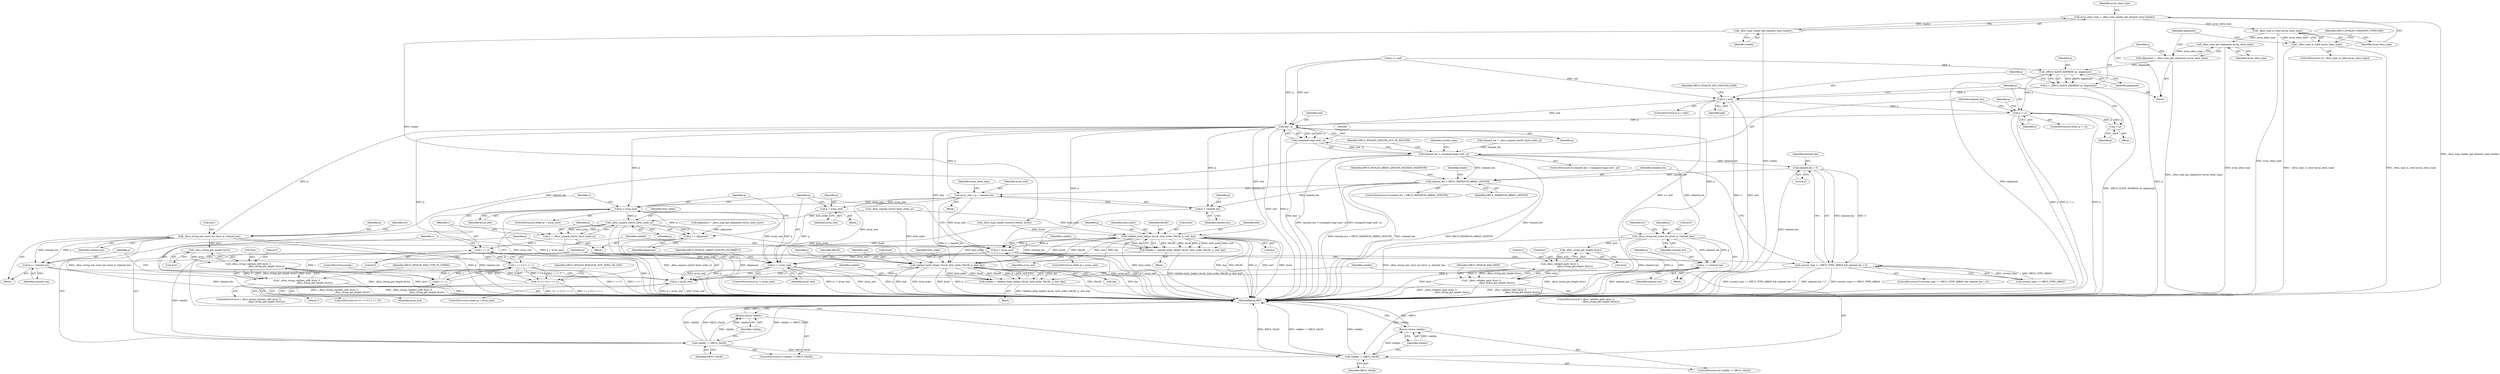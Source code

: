 digraph "0_dbus_7d65a3a6ed8815e34a99c680ac3869fde49dbbd4@API" {
"1000246" [label="(Call,array_elem_type = _dbus_type_reader_get_element_type (reader))"];
"1000248" [label="(Call,_dbus_type_reader_get_element_type (reader))"];
"1000252" [label="(Call,_dbus_type_is_valid (array_elem_type))"];
"1000251" [label="(Call,!_dbus_type_is_valid (array_elem_type))"];
"1000259" [label="(Call,_dbus_type_get_alignment (array_elem_type))"];
"1000257" [label="(Call,alignment = _dbus_type_get_alignment (array_elem_type))"];
"1000263" [label="(Call,_DBUS_ALIGN_ADDRESS (p, alignment))"];
"1000261" [label="(Call,a = _DBUS_ALIGN_ADDRESS (p, alignment))"];
"1000267" [label="(Call,a > end)"];
"1000273" [label="(Call,p != a)"];
"1000284" [label="(Call,++p)"];
"1000291" [label="(Call,end - p)"];
"1000289" [label="(Call,(unsigned long) (end - p))"];
"1000287" [label="(Call,claimed_len > (unsigned long) (end - p))"];
"1000302" [label="(Call,_dbus_string_init_const_len (&str, p, claimed_len))"];
"1000313" [label="(Call,_dbus_string_get_length (&str))"];
"1000309" [label="(Call,_dbus_validate_path (&str, 0,\n                                          _dbus_string_get_length (&str)))"];
"1000308" [label="(Call,!_dbus_validate_path (&str, 0,\n                                          _dbus_string_get_length (&str)))"];
"1000318" [label="(Call,p += claimed_len)"];
"1000455" [label="(Call,p < array_end)"];
"1000461" [label="(Call,validate_body_helper (&sub, byte_order, FALSE, p, end, &p))"];
"1000459" [label="(Call,validity = validate_body_helper (&sub, byte_order, FALSE, p, end, &p))"];
"1000471" [label="(Call,validity != DBUS_VALID)"];
"1000474" [label="(Return,return validity;)"];
"1000328" [label="(Call,_dbus_string_init_const_len (&str, p, claimed_len))"];
"1000339" [label="(Call,_dbus_string_get_length (&str))"];
"1000335" [label="(Call,_dbus_string_validate_utf8 (&str, 0,\n                                                 _dbus_string_get_length (&str)))"];
"1000334" [label="(Call,!_dbus_string_validate_utf8 (&str, 0,\n                                                 _dbus_string_get_length (&str)))"];
"1000344" [label="(Call,p += claimed_len)"];
"1000353" [label="(Call,claimed_len > 0)"];
"1000349" [label="(Call,current_type == DBUS_TYPE_ARRAY && claimed_len > 0)"];
"1000362" [label="(Call,claimed_len > DBUS_MAXIMUM_ARRAY_LENGTH)"];
"1000371" [label="(Call,array_end = p + claimed_len)"];
"1000395" [label="(Call,p < array_end)"];
"1000401" [label="(Call,_dbus_unpack_uint32 (byte_order, p))"];
"1000399" [label="(Call,v = _dbus_unpack_uint32 (byte_order, p))"];
"1000407" [label="(Call,v == 0)"];
"1000406" [label="(Call,v == 0 || v == 1)"];
"1000405" [label="(Call,!(v == 0 || v == 1))"];
"1000410" [label="(Call,v == 1)"];
"1000415" [label="(Call,p += alignment)"];
"1000448" [label="(Call,p != array_end)"];
"1000420" [label="(Call,p = array_end)"];
"1000426" [label="(Call,p < array_end)"];
"1000432" [label="(Call,validate_body_helper (&sub, byte_order, FALSE, p, end, &p))"];
"1000430" [label="(Call,validity = validate_body_helper (&sub, byte_order, FALSE, p, end, &p))"];
"1000442" [label="(Call,validity != DBUS_VALID)"];
"1000445" [label="(Return,return validity;)"];
"1000373" [label="(Call,p + claimed_len)"];
"1000449" [label="(Identifier,p)"];
"1000350" [label="(Call,current_type == DBUS_TYPE_ARRAY)"];
"1000416" [label="(Identifier,p)"];
"1000295" [label="(Identifier,DBUS_INVALID_LENGTH_OUT_OF_BOUNDS)"];
"1000305" [label="(Identifier,p)"];
"1000441" [label="(ControlStructure,if (validity != DBUS_VALID))"];
"1000454" [label="(ControlStructure,while (p < array_end))"];
"1000407" [label="(Call,v == 0)"];
"1000362" [label="(Call,claimed_len > DBUS_MAXIMUM_ARRAY_LENGTH)"];
"1000419" [label="(Block,)"];
"1000466" [label="(Identifier,p)"];
"1000247" [label="(Identifier,array_elem_type)"];
"1000246" [label="(Call,array_elem_type = _dbus_type_reader_get_element_type (reader))"];
"1000253" [label="(Identifier,array_elem_type)"];
"1000276" [label="(Block,)"];
"1000431" [label="(Identifier,validity)"];
"1000368" [label="(Identifier,reader)"];
"1000274" [label="(Identifier,p)"];
"1000458" [label="(Block,)"];
"1000256" [label="(Identifier,DBUS_INVALID_UNKNOWN_TYPECODE)"];
"1000312" [label="(Literal,0)"];
"1000427" [label="(Identifier,p)"];
"1000374" [label="(Identifier,p)"];
"1000308" [label="(Call,!_dbus_validate_path (&str, 0,\n                                          _dbus_string_get_length (&str)))"];
"1000273" [label="(Call,p != a)"];
"1000414" [label="(Identifier,DBUS_INVALID_BOOLEAN_NOT_ZERO_OR_ONE)"];
"1000473" [label="(Identifier,DBUS_VALID)"];
"1000372" [label="(Identifier,array_end)"];
"1000415" [label="(Call,p += alignment)"];
"1000753" [label="(MethodReturn,RET)"];
"1000269" [label="(Identifier,end)"];
"1000361" [label="(ControlStructure,if (claimed_len > DBUS_MAXIMUM_ARRAY_LENGTH))"];
"1000421" [label="(Identifier,p)"];
"1000403" [label="(Identifier,p)"];
"1000336" [label="(Call,&str)"];
"1000288" [label="(Identifier,claimed_len)"];
"1000402" [label="(Identifier,byte_order)"];
"1000343" [label="(Identifier,DBUS_INVALID_BAD_UTF8_IN_STRING)"];
"1000462" [label="(Call,&sub)"];
"1000261" [label="(Call,a = _DBUS_ALIGN_ADDRESS (p, alignment))"];
"1000326" [label="(Block,)"];
"1000410" [label="(Call,v == 1)"];
"1000331" [label="(Identifier,p)"];
"1000442" [label="(Call,validity != DBUS_VALID)"];
"1000333" [label="(ControlStructure,if (!_dbus_string_validate_utf8 (&str, 0,\n                                                 _dbus_string_get_length (&str))))"];
"1000412" [label="(Literal,1)"];
"1000444" [label="(Identifier,DBUS_VALID)"];
"1000275" [label="(Identifier,a)"];
"1000334" [label="(Call,!_dbus_string_validate_utf8 (&str, 0,\n                                                 _dbus_string_get_length (&str)))"];
"1000298" [label="(Identifier,current_type)"];
"1000364" [label="(Identifier,DBUS_MAXIMUM_ARRAY_LENGTH)"];
"1000309" [label="(Call,_dbus_validate_path (&str, 0,\n                                          _dbus_string_get_length (&str)))"];
"1000300" [label="(Block,)"];
"1000345" [label="(Identifier,p)"];
"1000420" [label="(Call,p = array_end)"];
"1000267" [label="(Call,a > end)"];
"1000430" [label="(Call,validity = validate_body_helper (&sub, byte_order, FALSE, p, end, &p))"];
"1000471" [label="(Call,validity != DBUS_VALID)"];
"1000280" [label="(Identifier,p)"];
"1000258" [label="(Identifier,alignment)"];
"1000465" [label="(Identifier,FALSE)"];
"1000398" [label="(Block,)"];
"1000461" [label="(Call,validate_body_helper (&sub, byte_order, FALSE, p, end, &p))"];
"1000317" [label="(Identifier,DBUS_INVALID_BAD_PATH)"];
"1000340" [label="(Call,&str)"];
"1000390" [label="(Call,alignment = _dbus_type_get_alignment (array_elem_type))"];
"1000284" [label="(Call,++p)"];
"1000373" [label="(Call,p + claimed_len)"];
"1000399" [label="(Call,v = _dbus_unpack_uint32 (byte_order, p))"];
"1000337" [label="(Identifier,str)"];
"1000250" [label="(ControlStructure,if (!_dbus_type_is_valid (array_elem_type)))"];
"1000265" [label="(Identifier,alignment)"];
"1000432" [label="(Call,validate_body_helper (&sub, byte_order, FALSE, p, end, &p))"];
"1000332" [label="(Identifier,claimed_len)"];
"1000446" [label="(Identifier,validity)"];
"1000452" [label="(Identifier,DBUS_INVALID_ARRAY_LENGTH_INCORRECT)"];
"1000314" [label="(Call,&str)"];
"1000460" [label="(Identifier,validity)"];
"1000230" [label="(Call,_dbus_unpack_uint32 (byte_order, p))"];
"1000425" [label="(ControlStructure,while (p < array_end))"];
"1000475" [label="(Identifier,validity)"];
"1000263" [label="(Call,_DBUS_ALIGN_ADDRESS (p, alignment))"];
"1000406" [label="(Call,v == 0 || v == 1)"];
"1000404" [label="(ControlStructure,if (!(v == 0 || v == 1)))"];
"1000307" [label="(ControlStructure,if (!_dbus_validate_path (&str, 0,\n                                          _dbus_string_get_length (&str))))"];
"1000371" [label="(Call,array_end = p + claimed_len)"];
"1000251" [label="(Call,!_dbus_type_is_valid (array_elem_type))"];
"1000303" [label="(Call,&str)"];
"1000375" [label="(Identifier,claimed_len)"];
"1000401" [label="(Call,_dbus_unpack_uint32 (byte_order, p))"];
"1000426" [label="(Call,p < array_end)"];
"1000244" [label="(Block,)"];
"1000405" [label="(Call,!(v == 0 || v == 1))"];
"1000285" [label="(Identifier,p)"];
"1000476" [label="(ControlStructure,break;)"];
"1000377" [label="(Identifier,array_elem_type)"];
"1000260" [label="(Identifier,array_elem_type)"];
"1000248" [label="(Call,_dbus_type_reader_get_element_type (reader))"];
"1000346" [label="(Identifier,claimed_len)"];
"1000271" [label="(Identifier,DBUS_INVALID_NOT_ENOUGH_DATA)"];
"1000474" [label="(Return,return validity;)"];
"1000411" [label="(Identifier,v)"];
"1000468" [label="(Call,&p)"];
"1000313" [label="(Call,_dbus_string_get_length (&str))"];
"1000292" [label="(Identifier,end)"];
"1000287" [label="(Call,claimed_len > (unsigned long) (end - p))"];
"1000436" [label="(Identifier,FALSE)"];
"1000433" [label="(Call,&sub)"];
"1000438" [label="(Identifier,end)"];
"1000349" [label="(Call,current_type == DBUS_TYPE_ARRAY && claimed_len > 0)"];
"1000335" [label="(Call,_dbus_string_validate_utf8 (&str, 0,\n                                                 _dbus_string_get_length (&str)))"];
"1000344" [label="(Call,p += claimed_len)"];
"1000472" [label="(Identifier,validity)"];
"1000328" [label="(Call,_dbus_string_init_const_len (&str, p, claimed_len))"];
"1000400" [label="(Identifier,v)"];
"1000339" [label="(Call,_dbus_string_get_length (&str))"];
"1000272" [label="(ControlStructure,while (p != a))"];
"1000467" [label="(Identifier,end)"];
"1000456" [label="(Identifier,p)"];
"1000445" [label="(Return,return validity;)"];
"1000237" [label="(Call,p <= end)"];
"1000293" [label="(Identifier,p)"];
"1000394" [label="(ControlStructure,while (p < array_end))"];
"1000457" [label="(Identifier,array_end)"];
"1000338" [label="(Literal,0)"];
"1000395" [label="(Call,p < array_end)"];
"1000356" [label="(Block,)"];
"1000408" [label="(Identifier,v)"];
"1000249" [label="(Identifier,reader)"];
"1000450" [label="(Identifier,array_end)"];
"1000266" [label="(ControlStructure,if (a > end))"];
"1000289" [label="(Call,(unsigned long) (end - p))"];
"1000409" [label="(Literal,0)"];
"1000437" [label="(Identifier,p)"];
"1000353" [label="(Call,claimed_len > 0)"];
"1000318" [label="(Call,p += claimed_len)"];
"1000367" [label="(Call,_dbus_type_reader_recurse (reader, &sub))"];
"1000228" [label="(Call,claimed_len = _dbus_unpack_uint32 (byte_order, p))"];
"1000428" [label="(Identifier,array_end)"];
"1000319" [label="(Identifier,p)"];
"1000417" [label="(Identifier,alignment)"];
"1000355" [label="(Literal,0)"];
"1000311" [label="(Identifier,str)"];
"1000363" [label="(Identifier,claimed_len)"];
"1000447" [label="(ControlStructure,if (p != array_end))"];
"1000448" [label="(Call,p != array_end)"];
"1000257" [label="(Call,alignment = _dbus_type_get_alignment (array_elem_type))"];
"1000310" [label="(Call,&str)"];
"1000302" [label="(Call,_dbus_string_init_const_len (&str, p, claimed_len))"];
"1000262" [label="(Identifier,a)"];
"1000464" [label="(Identifier,byte_order)"];
"1000470" [label="(ControlStructure,if (validity != DBUS_VALID))"];
"1000397" [label="(Identifier,array_end)"];
"1000435" [label="(Identifier,byte_order)"];
"1000455" [label="(Call,p < array_end)"];
"1000429" [label="(Block,)"];
"1000396" [label="(Identifier,p)"];
"1000264" [label="(Identifier,p)"];
"1000291" [label="(Call,end - p)"];
"1000286" [label="(ControlStructure,if (claimed_len > (unsigned long) (end - p)))"];
"1000348" [label="(ControlStructure,if (current_type == DBUS_TYPE_ARRAY && claimed_len > 0))"];
"1000259" [label="(Call,_dbus_type_get_alignment (array_elem_type))"];
"1000306" [label="(Identifier,claimed_len)"];
"1000443" [label="(Identifier,validity)"];
"1000329" [label="(Call,&str)"];
"1000320" [label="(Identifier,claimed_len)"];
"1000268" [label="(Identifier,a)"];
"1000354" [label="(Identifier,claimed_len)"];
"1000422" [label="(Identifier,array_end)"];
"1000439" [label="(Call,&p)"];
"1000252" [label="(Call,_dbus_type_is_valid (array_elem_type))"];
"1000459" [label="(Call,validity = validate_body_helper (&sub, byte_order, FALSE, p, end, &p))"];
"1000366" [label="(Identifier,DBUS_INVALID_ARRAY_LENGTH_EXCEEDS_MAXIMUM)"];
"1000246" -> "1000244"  [label="AST: "];
"1000246" -> "1000248"  [label="CFG: "];
"1000247" -> "1000246"  [label="AST: "];
"1000248" -> "1000246"  [label="AST: "];
"1000253" -> "1000246"  [label="CFG: "];
"1000246" -> "1000753"  [label="DDG: _dbus_type_reader_get_element_type (reader)"];
"1000248" -> "1000246"  [label="DDG: reader"];
"1000246" -> "1000252"  [label="DDG: array_elem_type"];
"1000248" -> "1000249"  [label="CFG: "];
"1000249" -> "1000248"  [label="AST: "];
"1000248" -> "1000753"  [label="DDG: reader"];
"1000248" -> "1000367"  [label="DDG: reader"];
"1000252" -> "1000251"  [label="AST: "];
"1000252" -> "1000253"  [label="CFG: "];
"1000253" -> "1000252"  [label="AST: "];
"1000251" -> "1000252"  [label="CFG: "];
"1000252" -> "1000753"  [label="DDG: array_elem_type"];
"1000252" -> "1000251"  [label="DDG: array_elem_type"];
"1000252" -> "1000259"  [label="DDG: array_elem_type"];
"1000251" -> "1000250"  [label="AST: "];
"1000256" -> "1000251"  [label="CFG: "];
"1000258" -> "1000251"  [label="CFG: "];
"1000251" -> "1000753"  [label="DDG: !_dbus_type_is_valid (array_elem_type)"];
"1000251" -> "1000753"  [label="DDG: _dbus_type_is_valid (array_elem_type)"];
"1000259" -> "1000257"  [label="AST: "];
"1000259" -> "1000260"  [label="CFG: "];
"1000260" -> "1000259"  [label="AST: "];
"1000257" -> "1000259"  [label="CFG: "];
"1000259" -> "1000753"  [label="DDG: array_elem_type"];
"1000259" -> "1000257"  [label="DDG: array_elem_type"];
"1000257" -> "1000244"  [label="AST: "];
"1000258" -> "1000257"  [label="AST: "];
"1000262" -> "1000257"  [label="CFG: "];
"1000257" -> "1000753"  [label="DDG: _dbus_type_get_alignment (array_elem_type)"];
"1000257" -> "1000263"  [label="DDG: alignment"];
"1000263" -> "1000261"  [label="AST: "];
"1000263" -> "1000265"  [label="CFG: "];
"1000264" -> "1000263"  [label="AST: "];
"1000265" -> "1000263"  [label="AST: "];
"1000261" -> "1000263"  [label="CFG: "];
"1000263" -> "1000753"  [label="DDG: alignment"];
"1000263" -> "1000753"  [label="DDG: p"];
"1000263" -> "1000261"  [label="DDG: p"];
"1000263" -> "1000261"  [label="DDG: alignment"];
"1000237" -> "1000263"  [label="DDG: p"];
"1000263" -> "1000273"  [label="DDG: p"];
"1000261" -> "1000244"  [label="AST: "];
"1000262" -> "1000261"  [label="AST: "];
"1000268" -> "1000261"  [label="CFG: "];
"1000261" -> "1000753"  [label="DDG: _DBUS_ALIGN_ADDRESS (p, alignment)"];
"1000261" -> "1000267"  [label="DDG: a"];
"1000267" -> "1000266"  [label="AST: "];
"1000267" -> "1000269"  [label="CFG: "];
"1000268" -> "1000267"  [label="AST: "];
"1000269" -> "1000267"  [label="AST: "];
"1000271" -> "1000267"  [label="CFG: "];
"1000274" -> "1000267"  [label="CFG: "];
"1000267" -> "1000753"  [label="DDG: end"];
"1000267" -> "1000753"  [label="DDG: a > end"];
"1000267" -> "1000753"  [label="DDG: a"];
"1000237" -> "1000267"  [label="DDG: end"];
"1000267" -> "1000273"  [label="DDG: a"];
"1000267" -> "1000291"  [label="DDG: end"];
"1000273" -> "1000272"  [label="AST: "];
"1000273" -> "1000275"  [label="CFG: "];
"1000274" -> "1000273"  [label="AST: "];
"1000275" -> "1000273"  [label="AST: "];
"1000280" -> "1000273"  [label="CFG: "];
"1000288" -> "1000273"  [label="CFG: "];
"1000273" -> "1000753"  [label="DDG: a"];
"1000273" -> "1000753"  [label="DDG: p"];
"1000273" -> "1000753"  [label="DDG: p != a"];
"1000284" -> "1000273"  [label="DDG: p"];
"1000273" -> "1000284"  [label="DDG: p"];
"1000273" -> "1000291"  [label="DDG: p"];
"1000284" -> "1000276"  [label="AST: "];
"1000284" -> "1000285"  [label="CFG: "];
"1000285" -> "1000284"  [label="AST: "];
"1000274" -> "1000284"  [label="CFG: "];
"1000291" -> "1000289"  [label="AST: "];
"1000291" -> "1000293"  [label="CFG: "];
"1000292" -> "1000291"  [label="AST: "];
"1000293" -> "1000291"  [label="AST: "];
"1000289" -> "1000291"  [label="CFG: "];
"1000291" -> "1000753"  [label="DDG: end"];
"1000291" -> "1000753"  [label="DDG: p"];
"1000291" -> "1000289"  [label="DDG: end"];
"1000291" -> "1000289"  [label="DDG: p"];
"1000237" -> "1000291"  [label="DDG: end"];
"1000237" -> "1000291"  [label="DDG: p"];
"1000291" -> "1000302"  [label="DDG: p"];
"1000291" -> "1000328"  [label="DDG: p"];
"1000291" -> "1000371"  [label="DDG: p"];
"1000291" -> "1000373"  [label="DDG: p"];
"1000291" -> "1000395"  [label="DDG: p"];
"1000291" -> "1000426"  [label="DDG: p"];
"1000291" -> "1000432"  [label="DDG: end"];
"1000291" -> "1000455"  [label="DDG: p"];
"1000291" -> "1000461"  [label="DDG: end"];
"1000289" -> "1000287"  [label="AST: "];
"1000290" -> "1000289"  [label="AST: "];
"1000287" -> "1000289"  [label="CFG: "];
"1000289" -> "1000753"  [label="DDG: end - p"];
"1000289" -> "1000287"  [label="DDG: end - p"];
"1000287" -> "1000286"  [label="AST: "];
"1000288" -> "1000287"  [label="AST: "];
"1000295" -> "1000287"  [label="CFG: "];
"1000298" -> "1000287"  [label="CFG: "];
"1000287" -> "1000753"  [label="DDG: claimed_len > (unsigned long) (end - p)"];
"1000287" -> "1000753"  [label="DDG: (unsigned long) (end - p)"];
"1000287" -> "1000753"  [label="DDG: claimed_len"];
"1000228" -> "1000287"  [label="DDG: claimed_len"];
"1000287" -> "1000302"  [label="DDG: claimed_len"];
"1000287" -> "1000328"  [label="DDG: claimed_len"];
"1000287" -> "1000353"  [label="DDG: claimed_len"];
"1000287" -> "1000362"  [label="DDG: claimed_len"];
"1000302" -> "1000300"  [label="AST: "];
"1000302" -> "1000306"  [label="CFG: "];
"1000303" -> "1000302"  [label="AST: "];
"1000305" -> "1000302"  [label="AST: "];
"1000306" -> "1000302"  [label="AST: "];
"1000311" -> "1000302"  [label="CFG: "];
"1000302" -> "1000753"  [label="DDG: p"];
"1000302" -> "1000753"  [label="DDG: claimed_len"];
"1000302" -> "1000753"  [label="DDG: _dbus_string_init_const_len (&str, p, claimed_len)"];
"1000302" -> "1000313"  [label="DDG: &str"];
"1000302" -> "1000318"  [label="DDG: claimed_len"];
"1000302" -> "1000318"  [label="DDG: p"];
"1000313" -> "1000309"  [label="AST: "];
"1000313" -> "1000314"  [label="CFG: "];
"1000314" -> "1000313"  [label="AST: "];
"1000309" -> "1000313"  [label="CFG: "];
"1000313" -> "1000309"  [label="DDG: &str"];
"1000309" -> "1000308"  [label="AST: "];
"1000310" -> "1000309"  [label="AST: "];
"1000312" -> "1000309"  [label="AST: "];
"1000308" -> "1000309"  [label="CFG: "];
"1000309" -> "1000753"  [label="DDG: &str"];
"1000309" -> "1000753"  [label="DDG: _dbus_string_get_length (&str)"];
"1000309" -> "1000308"  [label="DDG: &str"];
"1000309" -> "1000308"  [label="DDG: 0"];
"1000309" -> "1000308"  [label="DDG: _dbus_string_get_length (&str)"];
"1000308" -> "1000307"  [label="AST: "];
"1000317" -> "1000308"  [label="CFG: "];
"1000319" -> "1000308"  [label="CFG: "];
"1000308" -> "1000753"  [label="DDG: _dbus_validate_path (&str, 0,\n                                          _dbus_string_get_length (&str))"];
"1000308" -> "1000753"  [label="DDG: !_dbus_validate_path (&str, 0,\n                                          _dbus_string_get_length (&str))"];
"1000318" -> "1000300"  [label="AST: "];
"1000318" -> "1000320"  [label="CFG: "];
"1000319" -> "1000318"  [label="AST: "];
"1000320" -> "1000318"  [label="AST: "];
"1000456" -> "1000318"  [label="CFG: "];
"1000318" -> "1000753"  [label="DDG: claimed_len"];
"1000318" -> "1000455"  [label="DDG: p"];
"1000455" -> "1000454"  [label="AST: "];
"1000455" -> "1000457"  [label="CFG: "];
"1000456" -> "1000455"  [label="AST: "];
"1000457" -> "1000455"  [label="AST: "];
"1000460" -> "1000455"  [label="CFG: "];
"1000476" -> "1000455"  [label="CFG: "];
"1000455" -> "1000753"  [label="DDG: p < array_end"];
"1000455" -> "1000753"  [label="DDG: array_end"];
"1000448" -> "1000455"  [label="DDG: p"];
"1000448" -> "1000455"  [label="DDG: array_end"];
"1000344" -> "1000455"  [label="DDG: p"];
"1000461" -> "1000455"  [label="DDG: p"];
"1000455" -> "1000461"  [label="DDG: p"];
"1000461" -> "1000459"  [label="AST: "];
"1000461" -> "1000468"  [label="CFG: "];
"1000462" -> "1000461"  [label="AST: "];
"1000464" -> "1000461"  [label="AST: "];
"1000465" -> "1000461"  [label="AST: "];
"1000466" -> "1000461"  [label="AST: "];
"1000467" -> "1000461"  [label="AST: "];
"1000468" -> "1000461"  [label="AST: "];
"1000459" -> "1000461"  [label="CFG: "];
"1000461" -> "1000753"  [label="DDG: FALSE"];
"1000461" -> "1000753"  [label="DDG: &p"];
"1000461" -> "1000753"  [label="DDG: end"];
"1000461" -> "1000753"  [label="DDG: byte_order"];
"1000461" -> "1000753"  [label="DDG: &sub"];
"1000461" -> "1000753"  [label="DDG: p"];
"1000461" -> "1000459"  [label="DDG: &p"];
"1000461" -> "1000459"  [label="DDG: byte_order"];
"1000461" -> "1000459"  [label="DDG: &sub"];
"1000461" -> "1000459"  [label="DDG: FALSE"];
"1000461" -> "1000459"  [label="DDG: p"];
"1000461" -> "1000459"  [label="DDG: end"];
"1000367" -> "1000461"  [label="DDG: &sub"];
"1000432" -> "1000461"  [label="DDG: &sub"];
"1000432" -> "1000461"  [label="DDG: &p"];
"1000432" -> "1000461"  [label="DDG: byte_order"];
"1000432" -> "1000461"  [label="DDG: FALSE"];
"1000432" -> "1000461"  [label="DDG: end"];
"1000401" -> "1000461"  [label="DDG: byte_order"];
"1000230" -> "1000461"  [label="DDG: byte_order"];
"1000459" -> "1000458"  [label="AST: "];
"1000460" -> "1000459"  [label="AST: "];
"1000472" -> "1000459"  [label="CFG: "];
"1000459" -> "1000753"  [label="DDG: validate_body_helper (&sub, byte_order, FALSE, p, end, &p)"];
"1000459" -> "1000471"  [label="DDG: validity"];
"1000471" -> "1000470"  [label="AST: "];
"1000471" -> "1000473"  [label="CFG: "];
"1000472" -> "1000471"  [label="AST: "];
"1000473" -> "1000471"  [label="AST: "];
"1000456" -> "1000471"  [label="CFG: "];
"1000475" -> "1000471"  [label="CFG: "];
"1000471" -> "1000753"  [label="DDG: validity"];
"1000471" -> "1000753"  [label="DDG: DBUS_VALID"];
"1000471" -> "1000753"  [label="DDG: validity != DBUS_VALID"];
"1000442" -> "1000471"  [label="DDG: DBUS_VALID"];
"1000471" -> "1000474"  [label="DDG: validity"];
"1000474" -> "1000470"  [label="AST: "];
"1000474" -> "1000475"  [label="CFG: "];
"1000475" -> "1000474"  [label="AST: "];
"1000753" -> "1000474"  [label="CFG: "];
"1000474" -> "1000753"  [label="DDG: <RET>"];
"1000475" -> "1000474"  [label="DDG: validity"];
"1000328" -> "1000326"  [label="AST: "];
"1000328" -> "1000332"  [label="CFG: "];
"1000329" -> "1000328"  [label="AST: "];
"1000331" -> "1000328"  [label="AST: "];
"1000332" -> "1000328"  [label="AST: "];
"1000337" -> "1000328"  [label="CFG: "];
"1000328" -> "1000753"  [label="DDG: p"];
"1000328" -> "1000753"  [label="DDG: claimed_len"];
"1000328" -> "1000753"  [label="DDG: _dbus_string_init_const_len (&str, p, claimed_len)"];
"1000328" -> "1000339"  [label="DDG: &str"];
"1000328" -> "1000344"  [label="DDG: claimed_len"];
"1000328" -> "1000344"  [label="DDG: p"];
"1000339" -> "1000335"  [label="AST: "];
"1000339" -> "1000340"  [label="CFG: "];
"1000340" -> "1000339"  [label="AST: "];
"1000335" -> "1000339"  [label="CFG: "];
"1000339" -> "1000335"  [label="DDG: &str"];
"1000335" -> "1000334"  [label="AST: "];
"1000336" -> "1000335"  [label="AST: "];
"1000338" -> "1000335"  [label="AST: "];
"1000334" -> "1000335"  [label="CFG: "];
"1000335" -> "1000753"  [label="DDG: _dbus_string_get_length (&str)"];
"1000335" -> "1000753"  [label="DDG: &str"];
"1000335" -> "1000334"  [label="DDG: &str"];
"1000335" -> "1000334"  [label="DDG: 0"];
"1000335" -> "1000334"  [label="DDG: _dbus_string_get_length (&str)"];
"1000334" -> "1000333"  [label="AST: "];
"1000343" -> "1000334"  [label="CFG: "];
"1000345" -> "1000334"  [label="CFG: "];
"1000334" -> "1000753"  [label="DDG: !_dbus_string_validate_utf8 (&str, 0,\n                                                 _dbus_string_get_length (&str))"];
"1000334" -> "1000753"  [label="DDG: _dbus_string_validate_utf8 (&str, 0,\n                                                 _dbus_string_get_length (&str))"];
"1000344" -> "1000326"  [label="AST: "];
"1000344" -> "1000346"  [label="CFG: "];
"1000345" -> "1000344"  [label="AST: "];
"1000346" -> "1000344"  [label="AST: "];
"1000456" -> "1000344"  [label="CFG: "];
"1000344" -> "1000753"  [label="DDG: claimed_len"];
"1000353" -> "1000349"  [label="AST: "];
"1000353" -> "1000355"  [label="CFG: "];
"1000354" -> "1000353"  [label="AST: "];
"1000355" -> "1000353"  [label="AST: "];
"1000349" -> "1000353"  [label="CFG: "];
"1000353" -> "1000753"  [label="DDG: claimed_len"];
"1000353" -> "1000349"  [label="DDG: claimed_len"];
"1000353" -> "1000349"  [label="DDG: 0"];
"1000353" -> "1000362"  [label="DDG: claimed_len"];
"1000349" -> "1000348"  [label="AST: "];
"1000349" -> "1000350"  [label="CFG: "];
"1000350" -> "1000349"  [label="AST: "];
"1000363" -> "1000349"  [label="CFG: "];
"1000456" -> "1000349"  [label="CFG: "];
"1000349" -> "1000753"  [label="DDG: current_type == DBUS_TYPE_ARRAY && claimed_len > 0"];
"1000349" -> "1000753"  [label="DDG: claimed_len > 0"];
"1000349" -> "1000753"  [label="DDG: current_type == DBUS_TYPE_ARRAY"];
"1000350" -> "1000349"  [label="DDG: current_type"];
"1000350" -> "1000349"  [label="DDG: DBUS_TYPE_ARRAY"];
"1000362" -> "1000361"  [label="AST: "];
"1000362" -> "1000364"  [label="CFG: "];
"1000363" -> "1000362"  [label="AST: "];
"1000364" -> "1000362"  [label="AST: "];
"1000366" -> "1000362"  [label="CFG: "];
"1000368" -> "1000362"  [label="CFG: "];
"1000362" -> "1000753"  [label="DDG: DBUS_MAXIMUM_ARRAY_LENGTH"];
"1000362" -> "1000753"  [label="DDG: claimed_len > DBUS_MAXIMUM_ARRAY_LENGTH"];
"1000362" -> "1000753"  [label="DDG: claimed_len"];
"1000362" -> "1000371"  [label="DDG: claimed_len"];
"1000362" -> "1000373"  [label="DDG: claimed_len"];
"1000371" -> "1000356"  [label="AST: "];
"1000371" -> "1000373"  [label="CFG: "];
"1000372" -> "1000371"  [label="AST: "];
"1000373" -> "1000371"  [label="AST: "];
"1000377" -> "1000371"  [label="CFG: "];
"1000371" -> "1000753"  [label="DDG: p + claimed_len"];
"1000371" -> "1000395"  [label="DDG: array_end"];
"1000371" -> "1000420"  [label="DDG: array_end"];
"1000371" -> "1000426"  [label="DDG: array_end"];
"1000371" -> "1000448"  [label="DDG: array_end"];
"1000395" -> "1000394"  [label="AST: "];
"1000395" -> "1000397"  [label="CFG: "];
"1000396" -> "1000395"  [label="AST: "];
"1000397" -> "1000395"  [label="AST: "];
"1000400" -> "1000395"  [label="CFG: "];
"1000449" -> "1000395"  [label="CFG: "];
"1000395" -> "1000753"  [label="DDG: array_end"];
"1000395" -> "1000753"  [label="DDG: p < array_end"];
"1000415" -> "1000395"  [label="DDG: p"];
"1000395" -> "1000401"  [label="DDG: p"];
"1000395" -> "1000448"  [label="DDG: p"];
"1000395" -> "1000448"  [label="DDG: array_end"];
"1000401" -> "1000399"  [label="AST: "];
"1000401" -> "1000403"  [label="CFG: "];
"1000402" -> "1000401"  [label="AST: "];
"1000403" -> "1000401"  [label="AST: "];
"1000399" -> "1000401"  [label="CFG: "];
"1000401" -> "1000753"  [label="DDG: byte_order"];
"1000401" -> "1000753"  [label="DDG: p"];
"1000401" -> "1000399"  [label="DDG: byte_order"];
"1000401" -> "1000399"  [label="DDG: p"];
"1000230" -> "1000401"  [label="DDG: byte_order"];
"1000401" -> "1000415"  [label="DDG: p"];
"1000399" -> "1000398"  [label="AST: "];
"1000400" -> "1000399"  [label="AST: "];
"1000408" -> "1000399"  [label="CFG: "];
"1000399" -> "1000753"  [label="DDG: _dbus_unpack_uint32 (byte_order, p)"];
"1000399" -> "1000407"  [label="DDG: v"];
"1000407" -> "1000406"  [label="AST: "];
"1000407" -> "1000409"  [label="CFG: "];
"1000408" -> "1000407"  [label="AST: "];
"1000409" -> "1000407"  [label="AST: "];
"1000411" -> "1000407"  [label="CFG: "];
"1000406" -> "1000407"  [label="CFG: "];
"1000407" -> "1000753"  [label="DDG: v"];
"1000407" -> "1000406"  [label="DDG: v"];
"1000407" -> "1000406"  [label="DDG: 0"];
"1000407" -> "1000410"  [label="DDG: v"];
"1000406" -> "1000405"  [label="AST: "];
"1000406" -> "1000410"  [label="CFG: "];
"1000410" -> "1000406"  [label="AST: "];
"1000405" -> "1000406"  [label="CFG: "];
"1000406" -> "1000753"  [label="DDG: v == 0"];
"1000406" -> "1000753"  [label="DDG: v == 1"];
"1000406" -> "1000405"  [label="DDG: v == 0"];
"1000406" -> "1000405"  [label="DDG: v == 1"];
"1000410" -> "1000406"  [label="DDG: v"];
"1000410" -> "1000406"  [label="DDG: 1"];
"1000405" -> "1000404"  [label="AST: "];
"1000414" -> "1000405"  [label="CFG: "];
"1000416" -> "1000405"  [label="CFG: "];
"1000405" -> "1000753"  [label="DDG: !(v == 0 || v == 1)"];
"1000405" -> "1000753"  [label="DDG: v == 0 || v == 1"];
"1000410" -> "1000412"  [label="CFG: "];
"1000411" -> "1000410"  [label="AST: "];
"1000412" -> "1000410"  [label="AST: "];
"1000410" -> "1000753"  [label="DDG: v"];
"1000415" -> "1000398"  [label="AST: "];
"1000415" -> "1000417"  [label="CFG: "];
"1000416" -> "1000415"  [label="AST: "];
"1000417" -> "1000415"  [label="AST: "];
"1000396" -> "1000415"  [label="CFG: "];
"1000415" -> "1000753"  [label="DDG: alignment"];
"1000390" -> "1000415"  [label="DDG: alignment"];
"1000448" -> "1000447"  [label="AST: "];
"1000448" -> "1000450"  [label="CFG: "];
"1000449" -> "1000448"  [label="AST: "];
"1000450" -> "1000448"  [label="AST: "];
"1000452" -> "1000448"  [label="CFG: "];
"1000456" -> "1000448"  [label="CFG: "];
"1000448" -> "1000753"  [label="DDG: array_end"];
"1000448" -> "1000753"  [label="DDG: p"];
"1000448" -> "1000753"  [label="DDG: p != array_end"];
"1000426" -> "1000448"  [label="DDG: p"];
"1000426" -> "1000448"  [label="DDG: array_end"];
"1000420" -> "1000448"  [label="DDG: p"];
"1000420" -> "1000419"  [label="AST: "];
"1000420" -> "1000422"  [label="CFG: "];
"1000421" -> "1000420"  [label="AST: "];
"1000422" -> "1000420"  [label="AST: "];
"1000449" -> "1000420"  [label="CFG: "];
"1000426" -> "1000425"  [label="AST: "];
"1000426" -> "1000428"  [label="CFG: "];
"1000427" -> "1000426"  [label="AST: "];
"1000428" -> "1000426"  [label="AST: "];
"1000431" -> "1000426"  [label="CFG: "];
"1000449" -> "1000426"  [label="CFG: "];
"1000426" -> "1000753"  [label="DDG: array_end"];
"1000426" -> "1000753"  [label="DDG: p < array_end"];
"1000432" -> "1000426"  [label="DDG: p"];
"1000426" -> "1000432"  [label="DDG: p"];
"1000432" -> "1000430"  [label="AST: "];
"1000432" -> "1000439"  [label="CFG: "];
"1000433" -> "1000432"  [label="AST: "];
"1000435" -> "1000432"  [label="AST: "];
"1000436" -> "1000432"  [label="AST: "];
"1000437" -> "1000432"  [label="AST: "];
"1000438" -> "1000432"  [label="AST: "];
"1000439" -> "1000432"  [label="AST: "];
"1000430" -> "1000432"  [label="CFG: "];
"1000432" -> "1000753"  [label="DDG: FALSE"];
"1000432" -> "1000753"  [label="DDG: p"];
"1000432" -> "1000753"  [label="DDG: end"];
"1000432" -> "1000753"  [label="DDG: &sub"];
"1000432" -> "1000753"  [label="DDG: byte_order"];
"1000432" -> "1000753"  [label="DDG: &p"];
"1000432" -> "1000430"  [label="DDG: FALSE"];
"1000432" -> "1000430"  [label="DDG: &sub"];
"1000432" -> "1000430"  [label="DDG: p"];
"1000432" -> "1000430"  [label="DDG: byte_order"];
"1000432" -> "1000430"  [label="DDG: end"];
"1000432" -> "1000430"  [label="DDG: &p"];
"1000367" -> "1000432"  [label="DDG: &sub"];
"1000230" -> "1000432"  [label="DDG: byte_order"];
"1000430" -> "1000429"  [label="AST: "];
"1000431" -> "1000430"  [label="AST: "];
"1000443" -> "1000430"  [label="CFG: "];
"1000430" -> "1000753"  [label="DDG: validate_body_helper (&sub, byte_order, FALSE, p, end, &p)"];
"1000430" -> "1000442"  [label="DDG: validity"];
"1000442" -> "1000441"  [label="AST: "];
"1000442" -> "1000444"  [label="CFG: "];
"1000443" -> "1000442"  [label="AST: "];
"1000444" -> "1000442"  [label="AST: "];
"1000427" -> "1000442"  [label="CFG: "];
"1000446" -> "1000442"  [label="CFG: "];
"1000442" -> "1000753"  [label="DDG: validity != DBUS_VALID"];
"1000442" -> "1000753"  [label="DDG: validity"];
"1000442" -> "1000753"  [label="DDG: DBUS_VALID"];
"1000442" -> "1000445"  [label="DDG: validity"];
"1000445" -> "1000441"  [label="AST: "];
"1000445" -> "1000446"  [label="CFG: "];
"1000446" -> "1000445"  [label="AST: "];
"1000753" -> "1000445"  [label="CFG: "];
"1000445" -> "1000753"  [label="DDG: <RET>"];
"1000446" -> "1000445"  [label="DDG: validity"];
"1000373" -> "1000375"  [label="CFG: "];
"1000374" -> "1000373"  [label="AST: "];
"1000375" -> "1000373"  [label="AST: "];
"1000373" -> "1000753"  [label="DDG: claimed_len"];
}
